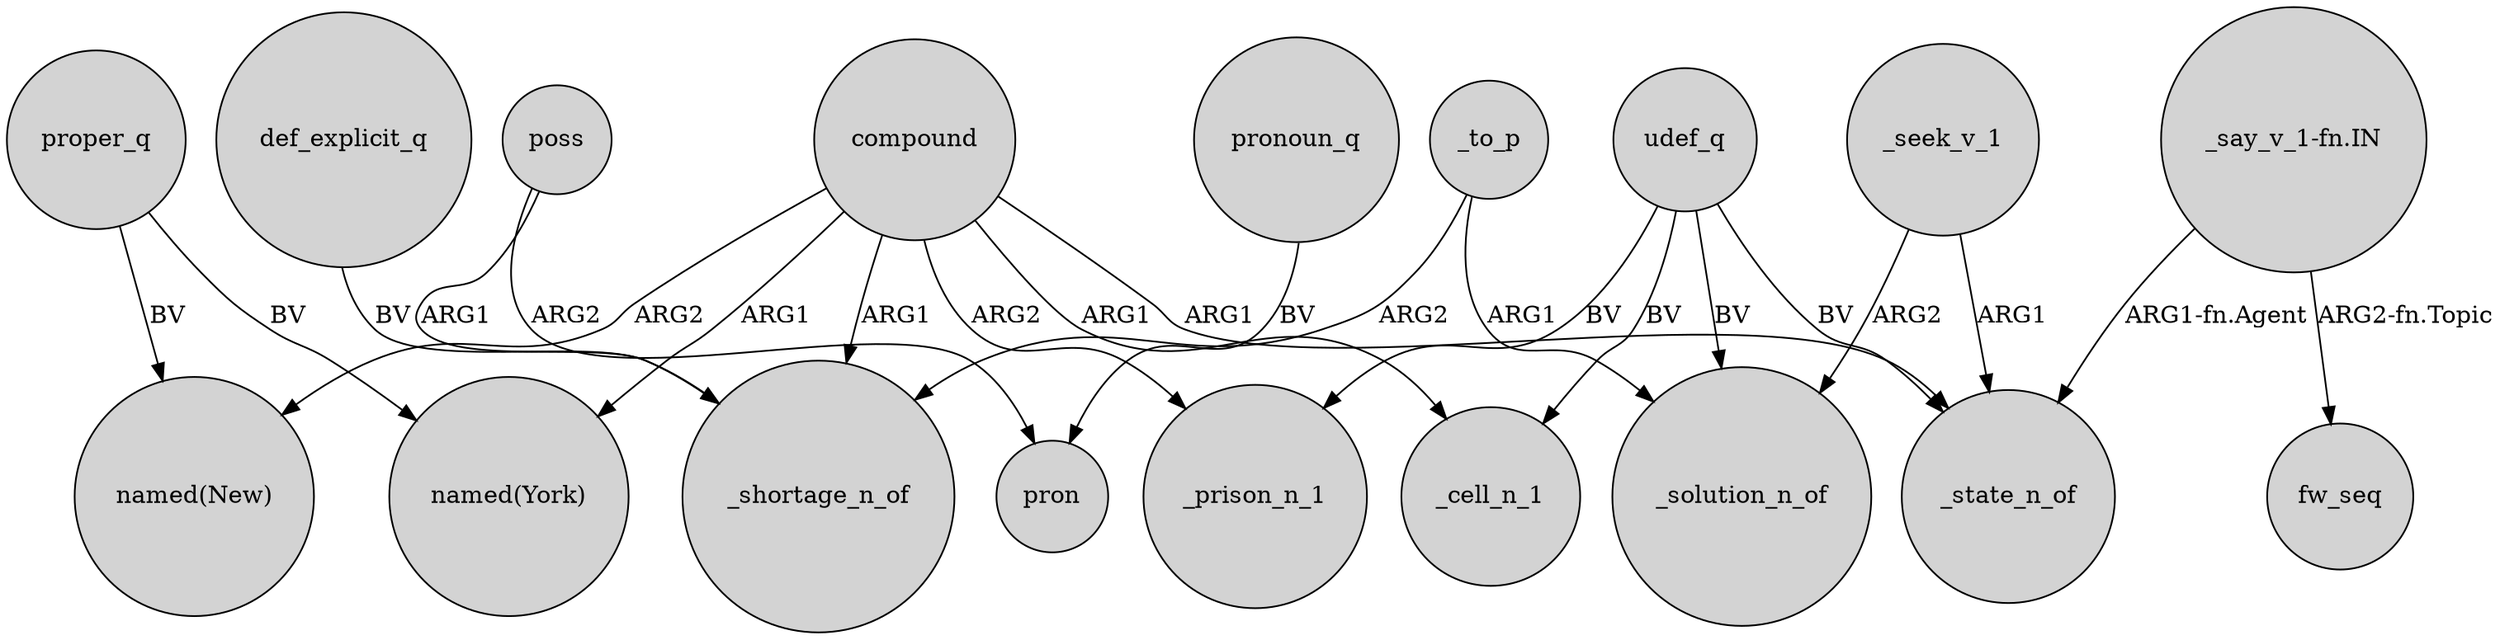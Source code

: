 digraph {
	node [shape=circle style=filled]
	compound -> "named(New)" [label=ARG2]
	compound -> _shortage_n_of [label=ARG1]
	poss -> pron [label=ARG2]
	def_explicit_q -> _shortage_n_of [label=BV]
	proper_q -> "named(New)" [label=BV]
	udef_q -> _state_n_of [label=BV]
	"_say_v_1-fn.IN" -> _state_n_of [label="ARG1-fn.Agent"]
	_to_p -> _solution_n_of [label=ARG1]
	udef_q -> _solution_n_of [label=BV]
	_to_p -> _shortage_n_of [label=ARG2]
	pronoun_q -> pron [label=BV]
	compound -> "named(York)" [label=ARG1]
	_seek_v_1 -> _state_n_of [label=ARG1]
	_seek_v_1 -> _solution_n_of [label=ARG2]
	compound -> _cell_n_1 [label=ARG1]
	compound -> _state_n_of [label=ARG1]
	"_say_v_1-fn.IN" -> fw_seq [label="ARG2-fn.Topic"]
	udef_q -> _cell_n_1 [label=BV]
	compound -> _prison_n_1 [label=ARG2]
	poss -> _shortage_n_of [label=ARG1]
	proper_q -> "named(York)" [label=BV]
	udef_q -> _prison_n_1 [label=BV]
}
